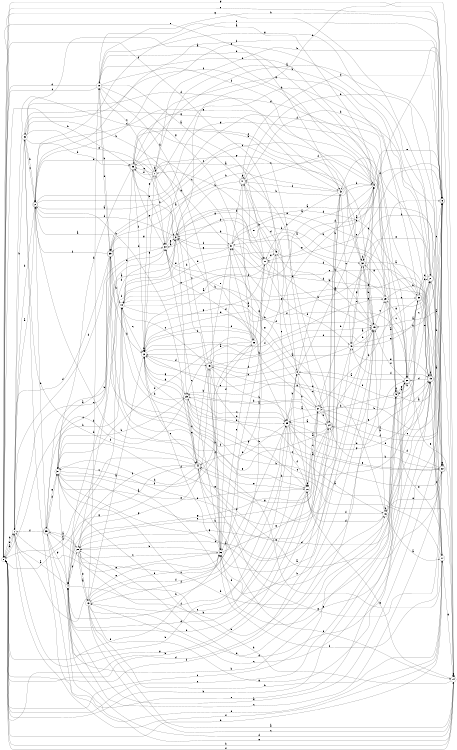 digraph n38_5 {
__start0 [label="" shape="none"];

rankdir=LR;
size="8,5";

s0 [style="filled", color="black", fillcolor="white" shape="circle", label="0"];
s1 [style="filled", color="black", fillcolor="white" shape="circle", label="1"];
s2 [style="rounded,filled", color="black", fillcolor="white" shape="doublecircle", label="2"];
s3 [style="rounded,filled", color="black", fillcolor="white" shape="doublecircle", label="3"];
s4 [style="filled", color="black", fillcolor="white" shape="circle", label="4"];
s5 [style="rounded,filled", color="black", fillcolor="white" shape="doublecircle", label="5"];
s6 [style="rounded,filled", color="black", fillcolor="white" shape="doublecircle", label="6"];
s7 [style="rounded,filled", color="black", fillcolor="white" shape="doublecircle", label="7"];
s8 [style="filled", color="black", fillcolor="white" shape="circle", label="8"];
s9 [style="filled", color="black", fillcolor="white" shape="circle", label="9"];
s10 [style="filled", color="black", fillcolor="white" shape="circle", label="10"];
s11 [style="rounded,filled", color="black", fillcolor="white" shape="doublecircle", label="11"];
s12 [style="filled", color="black", fillcolor="white" shape="circle", label="12"];
s13 [style="filled", color="black", fillcolor="white" shape="circle", label="13"];
s14 [style="filled", color="black", fillcolor="white" shape="circle", label="14"];
s15 [style="rounded,filled", color="black", fillcolor="white" shape="doublecircle", label="15"];
s16 [style="filled", color="black", fillcolor="white" shape="circle", label="16"];
s17 [style="filled", color="black", fillcolor="white" shape="circle", label="17"];
s18 [style="filled", color="black", fillcolor="white" shape="circle", label="18"];
s19 [style="rounded,filled", color="black", fillcolor="white" shape="doublecircle", label="19"];
s20 [style="rounded,filled", color="black", fillcolor="white" shape="doublecircle", label="20"];
s21 [style="rounded,filled", color="black", fillcolor="white" shape="doublecircle", label="21"];
s22 [style="rounded,filled", color="black", fillcolor="white" shape="doublecircle", label="22"];
s23 [style="filled", color="black", fillcolor="white" shape="circle", label="23"];
s24 [style="rounded,filled", color="black", fillcolor="white" shape="doublecircle", label="24"];
s25 [style="filled", color="black", fillcolor="white" shape="circle", label="25"];
s26 [style="filled", color="black", fillcolor="white" shape="circle", label="26"];
s27 [style="filled", color="black", fillcolor="white" shape="circle", label="27"];
s28 [style="filled", color="black", fillcolor="white" shape="circle", label="28"];
s29 [style="filled", color="black", fillcolor="white" shape="circle", label="29"];
s30 [style="rounded,filled", color="black", fillcolor="white" shape="doublecircle", label="30"];
s31 [style="filled", color="black", fillcolor="white" shape="circle", label="31"];
s32 [style="rounded,filled", color="black", fillcolor="white" shape="doublecircle", label="32"];
s33 [style="rounded,filled", color="black", fillcolor="white" shape="doublecircle", label="33"];
s34 [style="filled", color="black", fillcolor="white" shape="circle", label="34"];
s35 [style="rounded,filled", color="black", fillcolor="white" shape="doublecircle", label="35"];
s36 [style="filled", color="black", fillcolor="white" shape="circle", label="36"];
s37 [style="filled", color="black", fillcolor="white" shape="circle", label="37"];
s38 [style="filled", color="black", fillcolor="white" shape="circle", label="38"];
s39 [style="rounded,filled", color="black", fillcolor="white" shape="doublecircle", label="39"];
s40 [style="filled", color="black", fillcolor="white" shape="circle", label="40"];
s41 [style="rounded,filled", color="black", fillcolor="white" shape="doublecircle", label="41"];
s42 [style="filled", color="black", fillcolor="white" shape="circle", label="42"];
s43 [style="filled", color="black", fillcolor="white" shape="circle", label="43"];
s44 [style="rounded,filled", color="black", fillcolor="white" shape="doublecircle", label="44"];
s45 [style="rounded,filled", color="black", fillcolor="white" shape="doublecircle", label="45"];
s46 [style="filled", color="black", fillcolor="white" shape="circle", label="46"];
s0 -> s1 [label="a"];
s0 -> s33 [label="b"];
s0 -> s6 [label="c"];
s0 -> s40 [label="d"];
s0 -> s42 [label="e"];
s0 -> s36 [label="f"];
s0 -> s21 [label="g"];
s0 -> s1 [label="h"];
s1 -> s2 [label="a"];
s1 -> s0 [label="b"];
s1 -> s3 [label="c"];
s1 -> s34 [label="d"];
s1 -> s36 [label="e"];
s1 -> s17 [label="f"];
s1 -> s26 [label="g"];
s1 -> s43 [label="h"];
s2 -> s3 [label="a"];
s2 -> s1 [label="b"];
s2 -> s15 [label="c"];
s2 -> s22 [label="d"];
s2 -> s21 [label="e"];
s2 -> s6 [label="f"];
s2 -> s20 [label="g"];
s2 -> s35 [label="h"];
s3 -> s4 [label="a"];
s3 -> s11 [label="b"];
s3 -> s23 [label="c"];
s3 -> s2 [label="d"];
s3 -> s5 [label="e"];
s3 -> s4 [label="f"];
s3 -> s39 [label="g"];
s3 -> s14 [label="h"];
s4 -> s1 [label="a"];
s4 -> s5 [label="b"];
s4 -> s6 [label="c"];
s4 -> s8 [label="d"];
s4 -> s14 [label="e"];
s4 -> s28 [label="f"];
s4 -> s35 [label="g"];
s4 -> s25 [label="h"];
s5 -> s6 [label="a"];
s5 -> s34 [label="b"];
s5 -> s0 [label="c"];
s5 -> s5 [label="d"];
s5 -> s0 [label="e"];
s5 -> s41 [label="f"];
s5 -> s20 [label="g"];
s5 -> s25 [label="h"];
s6 -> s4 [label="a"];
s6 -> s7 [label="b"];
s6 -> s27 [label="c"];
s6 -> s28 [label="d"];
s6 -> s23 [label="e"];
s6 -> s2 [label="f"];
s6 -> s0 [label="g"];
s6 -> s10 [label="h"];
s7 -> s8 [label="a"];
s7 -> s34 [label="b"];
s7 -> s10 [label="c"];
s7 -> s2 [label="d"];
s7 -> s33 [label="e"];
s7 -> s33 [label="f"];
s7 -> s12 [label="g"];
s7 -> s7 [label="h"];
s8 -> s9 [label="a"];
s8 -> s26 [label="b"];
s8 -> s12 [label="c"];
s8 -> s41 [label="d"];
s8 -> s19 [label="e"];
s8 -> s4 [label="f"];
s8 -> s31 [label="g"];
s8 -> s9 [label="h"];
s9 -> s10 [label="a"];
s9 -> s10 [label="b"];
s9 -> s39 [label="c"];
s9 -> s45 [label="d"];
s9 -> s6 [label="e"];
s9 -> s18 [label="f"];
s9 -> s2 [label="g"];
s9 -> s3 [label="h"];
s10 -> s11 [label="a"];
s10 -> s39 [label="b"];
s10 -> s0 [label="c"];
s10 -> s0 [label="d"];
s10 -> s29 [label="e"];
s10 -> s32 [label="f"];
s10 -> s38 [label="g"];
s10 -> s36 [label="h"];
s11 -> s12 [label="a"];
s11 -> s15 [label="b"];
s11 -> s18 [label="c"];
s11 -> s40 [label="d"];
s11 -> s46 [label="e"];
s11 -> s13 [label="f"];
s11 -> s12 [label="g"];
s11 -> s3 [label="h"];
s12 -> s13 [label="a"];
s12 -> s15 [label="b"];
s12 -> s44 [label="c"];
s12 -> s45 [label="d"];
s12 -> s7 [label="e"];
s12 -> s29 [label="f"];
s12 -> s23 [label="g"];
s12 -> s12 [label="h"];
s13 -> s14 [label="a"];
s13 -> s17 [label="b"];
s13 -> s14 [label="c"];
s13 -> s16 [label="d"];
s13 -> s36 [label="e"];
s13 -> s46 [label="f"];
s13 -> s19 [label="g"];
s13 -> s10 [label="h"];
s14 -> s15 [label="a"];
s14 -> s0 [label="b"];
s14 -> s12 [label="c"];
s14 -> s4 [label="d"];
s14 -> s11 [label="e"];
s14 -> s0 [label="f"];
s14 -> s14 [label="g"];
s14 -> s37 [label="h"];
s15 -> s16 [label="a"];
s15 -> s36 [label="b"];
s15 -> s29 [label="c"];
s15 -> s46 [label="d"];
s15 -> s39 [label="e"];
s15 -> s0 [label="f"];
s15 -> s31 [label="g"];
s15 -> s32 [label="h"];
s16 -> s17 [label="a"];
s16 -> s37 [label="b"];
s16 -> s21 [label="c"];
s16 -> s19 [label="d"];
s16 -> s22 [label="e"];
s16 -> s26 [label="f"];
s16 -> s45 [label="g"];
s16 -> s16 [label="h"];
s17 -> s3 [label="a"];
s17 -> s18 [label="b"];
s17 -> s31 [label="c"];
s17 -> s43 [label="d"];
s17 -> s5 [label="e"];
s17 -> s32 [label="f"];
s17 -> s14 [label="g"];
s17 -> s0 [label="h"];
s18 -> s2 [label="a"];
s18 -> s19 [label="b"];
s18 -> s12 [label="c"];
s18 -> s27 [label="d"];
s18 -> s33 [label="e"];
s18 -> s21 [label="f"];
s18 -> s6 [label="g"];
s18 -> s26 [label="h"];
s19 -> s6 [label="a"];
s19 -> s7 [label="b"];
s19 -> s17 [label="c"];
s19 -> s20 [label="d"];
s19 -> s40 [label="e"];
s19 -> s19 [label="f"];
s19 -> s36 [label="g"];
s19 -> s33 [label="h"];
s20 -> s8 [label="a"];
s20 -> s0 [label="b"];
s20 -> s21 [label="c"];
s20 -> s5 [label="d"];
s20 -> s14 [label="e"];
s20 -> s15 [label="f"];
s20 -> s29 [label="g"];
s20 -> s30 [label="h"];
s21 -> s22 [label="a"];
s21 -> s27 [label="b"];
s21 -> s6 [label="c"];
s21 -> s30 [label="d"];
s21 -> s32 [label="e"];
s21 -> s34 [label="f"];
s21 -> s10 [label="g"];
s21 -> s22 [label="h"];
s22 -> s23 [label="a"];
s22 -> s24 [label="b"];
s22 -> s12 [label="c"];
s22 -> s24 [label="d"];
s22 -> s44 [label="e"];
s22 -> s36 [label="f"];
s22 -> s22 [label="g"];
s22 -> s41 [label="h"];
s23 -> s24 [label="a"];
s23 -> s0 [label="b"];
s23 -> s44 [label="c"];
s23 -> s25 [label="d"];
s23 -> s44 [label="e"];
s23 -> s25 [label="f"];
s23 -> s12 [label="g"];
s23 -> s18 [label="h"];
s24 -> s25 [label="a"];
s24 -> s0 [label="b"];
s24 -> s8 [label="c"];
s24 -> s34 [label="d"];
s24 -> s20 [label="e"];
s24 -> s39 [label="f"];
s24 -> s44 [label="g"];
s24 -> s42 [label="h"];
s25 -> s16 [label="a"];
s25 -> s8 [label="b"];
s25 -> s23 [label="c"];
s25 -> s19 [label="d"];
s25 -> s22 [label="e"];
s25 -> s26 [label="f"];
s25 -> s19 [label="g"];
s25 -> s44 [label="h"];
s26 -> s27 [label="a"];
s26 -> s4 [label="b"];
s26 -> s13 [label="c"];
s26 -> s16 [label="d"];
s26 -> s44 [label="e"];
s26 -> s26 [label="f"];
s26 -> s14 [label="g"];
s26 -> s45 [label="h"];
s27 -> s25 [label="a"];
s27 -> s24 [label="b"];
s27 -> s26 [label="c"];
s27 -> s12 [label="d"];
s27 -> s28 [label="e"];
s27 -> s6 [label="f"];
s27 -> s7 [label="g"];
s27 -> s23 [label="h"];
s28 -> s13 [label="a"];
s28 -> s29 [label="b"];
s28 -> s25 [label="c"];
s28 -> s34 [label="d"];
s28 -> s13 [label="e"];
s28 -> s35 [label="f"];
s28 -> s27 [label="g"];
s28 -> s24 [label="h"];
s29 -> s5 [label="a"];
s29 -> s12 [label="b"];
s29 -> s20 [label="c"];
s29 -> s11 [label="d"];
s29 -> s30 [label="e"];
s29 -> s43 [label="f"];
s29 -> s32 [label="g"];
s29 -> s17 [label="h"];
s30 -> s5 [label="a"];
s30 -> s31 [label="b"];
s30 -> s13 [label="c"];
s30 -> s42 [label="d"];
s30 -> s19 [label="e"];
s30 -> s27 [label="f"];
s30 -> s33 [label="g"];
s30 -> s21 [label="h"];
s31 -> s32 [label="a"];
s31 -> s41 [label="b"];
s31 -> s19 [label="c"];
s31 -> s30 [label="d"];
s31 -> s18 [label="e"];
s31 -> s3 [label="f"];
s31 -> s3 [label="g"];
s31 -> s19 [label="h"];
s32 -> s19 [label="a"];
s32 -> s33 [label="b"];
s32 -> s40 [label="c"];
s32 -> s9 [label="d"];
s32 -> s15 [label="e"];
s32 -> s32 [label="f"];
s32 -> s15 [label="g"];
s32 -> s27 [label="h"];
s33 -> s22 [label="a"];
s33 -> s34 [label="b"];
s33 -> s32 [label="c"];
s33 -> s20 [label="d"];
s33 -> s34 [label="e"];
s33 -> s12 [label="f"];
s33 -> s31 [label="g"];
s33 -> s37 [label="h"];
s34 -> s3 [label="a"];
s34 -> s35 [label="b"];
s34 -> s9 [label="c"];
s34 -> s25 [label="d"];
s34 -> s3 [label="e"];
s34 -> s20 [label="f"];
s34 -> s11 [label="g"];
s34 -> s39 [label="h"];
s35 -> s28 [label="a"];
s35 -> s18 [label="b"];
s35 -> s36 [label="c"];
s35 -> s37 [label="d"];
s35 -> s30 [label="e"];
s35 -> s1 [label="f"];
s35 -> s37 [label="g"];
s35 -> s25 [label="h"];
s36 -> s9 [label="a"];
s36 -> s28 [label="b"];
s36 -> s34 [label="c"];
s36 -> s31 [label="d"];
s36 -> s1 [label="e"];
s36 -> s12 [label="f"];
s36 -> s24 [label="g"];
s36 -> s7 [label="h"];
s37 -> s5 [label="a"];
s37 -> s23 [label="b"];
s37 -> s4 [label="c"];
s37 -> s20 [label="d"];
s37 -> s26 [label="e"];
s37 -> s38 [label="f"];
s37 -> s9 [label="g"];
s37 -> s15 [label="h"];
s38 -> s23 [label="a"];
s38 -> s3 [label="b"];
s38 -> s33 [label="c"];
s38 -> s37 [label="d"];
s38 -> s36 [label="e"];
s38 -> s12 [label="f"];
s38 -> s11 [label="g"];
s38 -> s37 [label="h"];
s39 -> s37 [label="a"];
s39 -> s12 [label="b"];
s39 -> s37 [label="c"];
s39 -> s1 [label="d"];
s39 -> s10 [label="e"];
s39 -> s2 [label="f"];
s39 -> s17 [label="g"];
s39 -> s18 [label="h"];
s40 -> s15 [label="a"];
s40 -> s12 [label="b"];
s40 -> s28 [label="c"];
s40 -> s12 [label="d"];
s40 -> s21 [label="e"];
s40 -> s19 [label="f"];
s40 -> s32 [label="g"];
s40 -> s15 [label="h"];
s41 -> s39 [label="a"];
s41 -> s24 [label="b"];
s41 -> s1 [label="c"];
s41 -> s6 [label="d"];
s41 -> s11 [label="e"];
s41 -> s38 [label="f"];
s41 -> s41 [label="g"];
s41 -> s22 [label="h"];
s42 -> s11 [label="a"];
s42 -> s9 [label="b"];
s42 -> s40 [label="c"];
s42 -> s24 [label="d"];
s42 -> s37 [label="e"];
s42 -> s41 [label="f"];
s42 -> s28 [label="g"];
s42 -> s39 [label="h"];
s43 -> s9 [label="a"];
s43 -> s33 [label="b"];
s43 -> s2 [label="c"];
s43 -> s42 [label="d"];
s43 -> s3 [label="e"];
s43 -> s44 [label="f"];
s43 -> s42 [label="g"];
s43 -> s2 [label="h"];
s44 -> s28 [label="a"];
s44 -> s45 [label="b"];
s44 -> s0 [label="c"];
s44 -> s20 [label="d"];
s44 -> s14 [label="e"];
s44 -> s4 [label="f"];
s44 -> s0 [label="g"];
s44 -> s2 [label="h"];
s45 -> s15 [label="a"];
s45 -> s43 [label="b"];
s45 -> s18 [label="c"];
s45 -> s6 [label="d"];
s45 -> s31 [label="e"];
s45 -> s36 [label="f"];
s45 -> s4 [label="g"];
s45 -> s26 [label="h"];
s46 -> s6 [label="a"];
s46 -> s7 [label="b"];
s46 -> s25 [label="c"];
s46 -> s18 [label="d"];
s46 -> s6 [label="e"];
s46 -> s0 [label="f"];
s46 -> s36 [label="g"];
s46 -> s41 [label="h"];

}